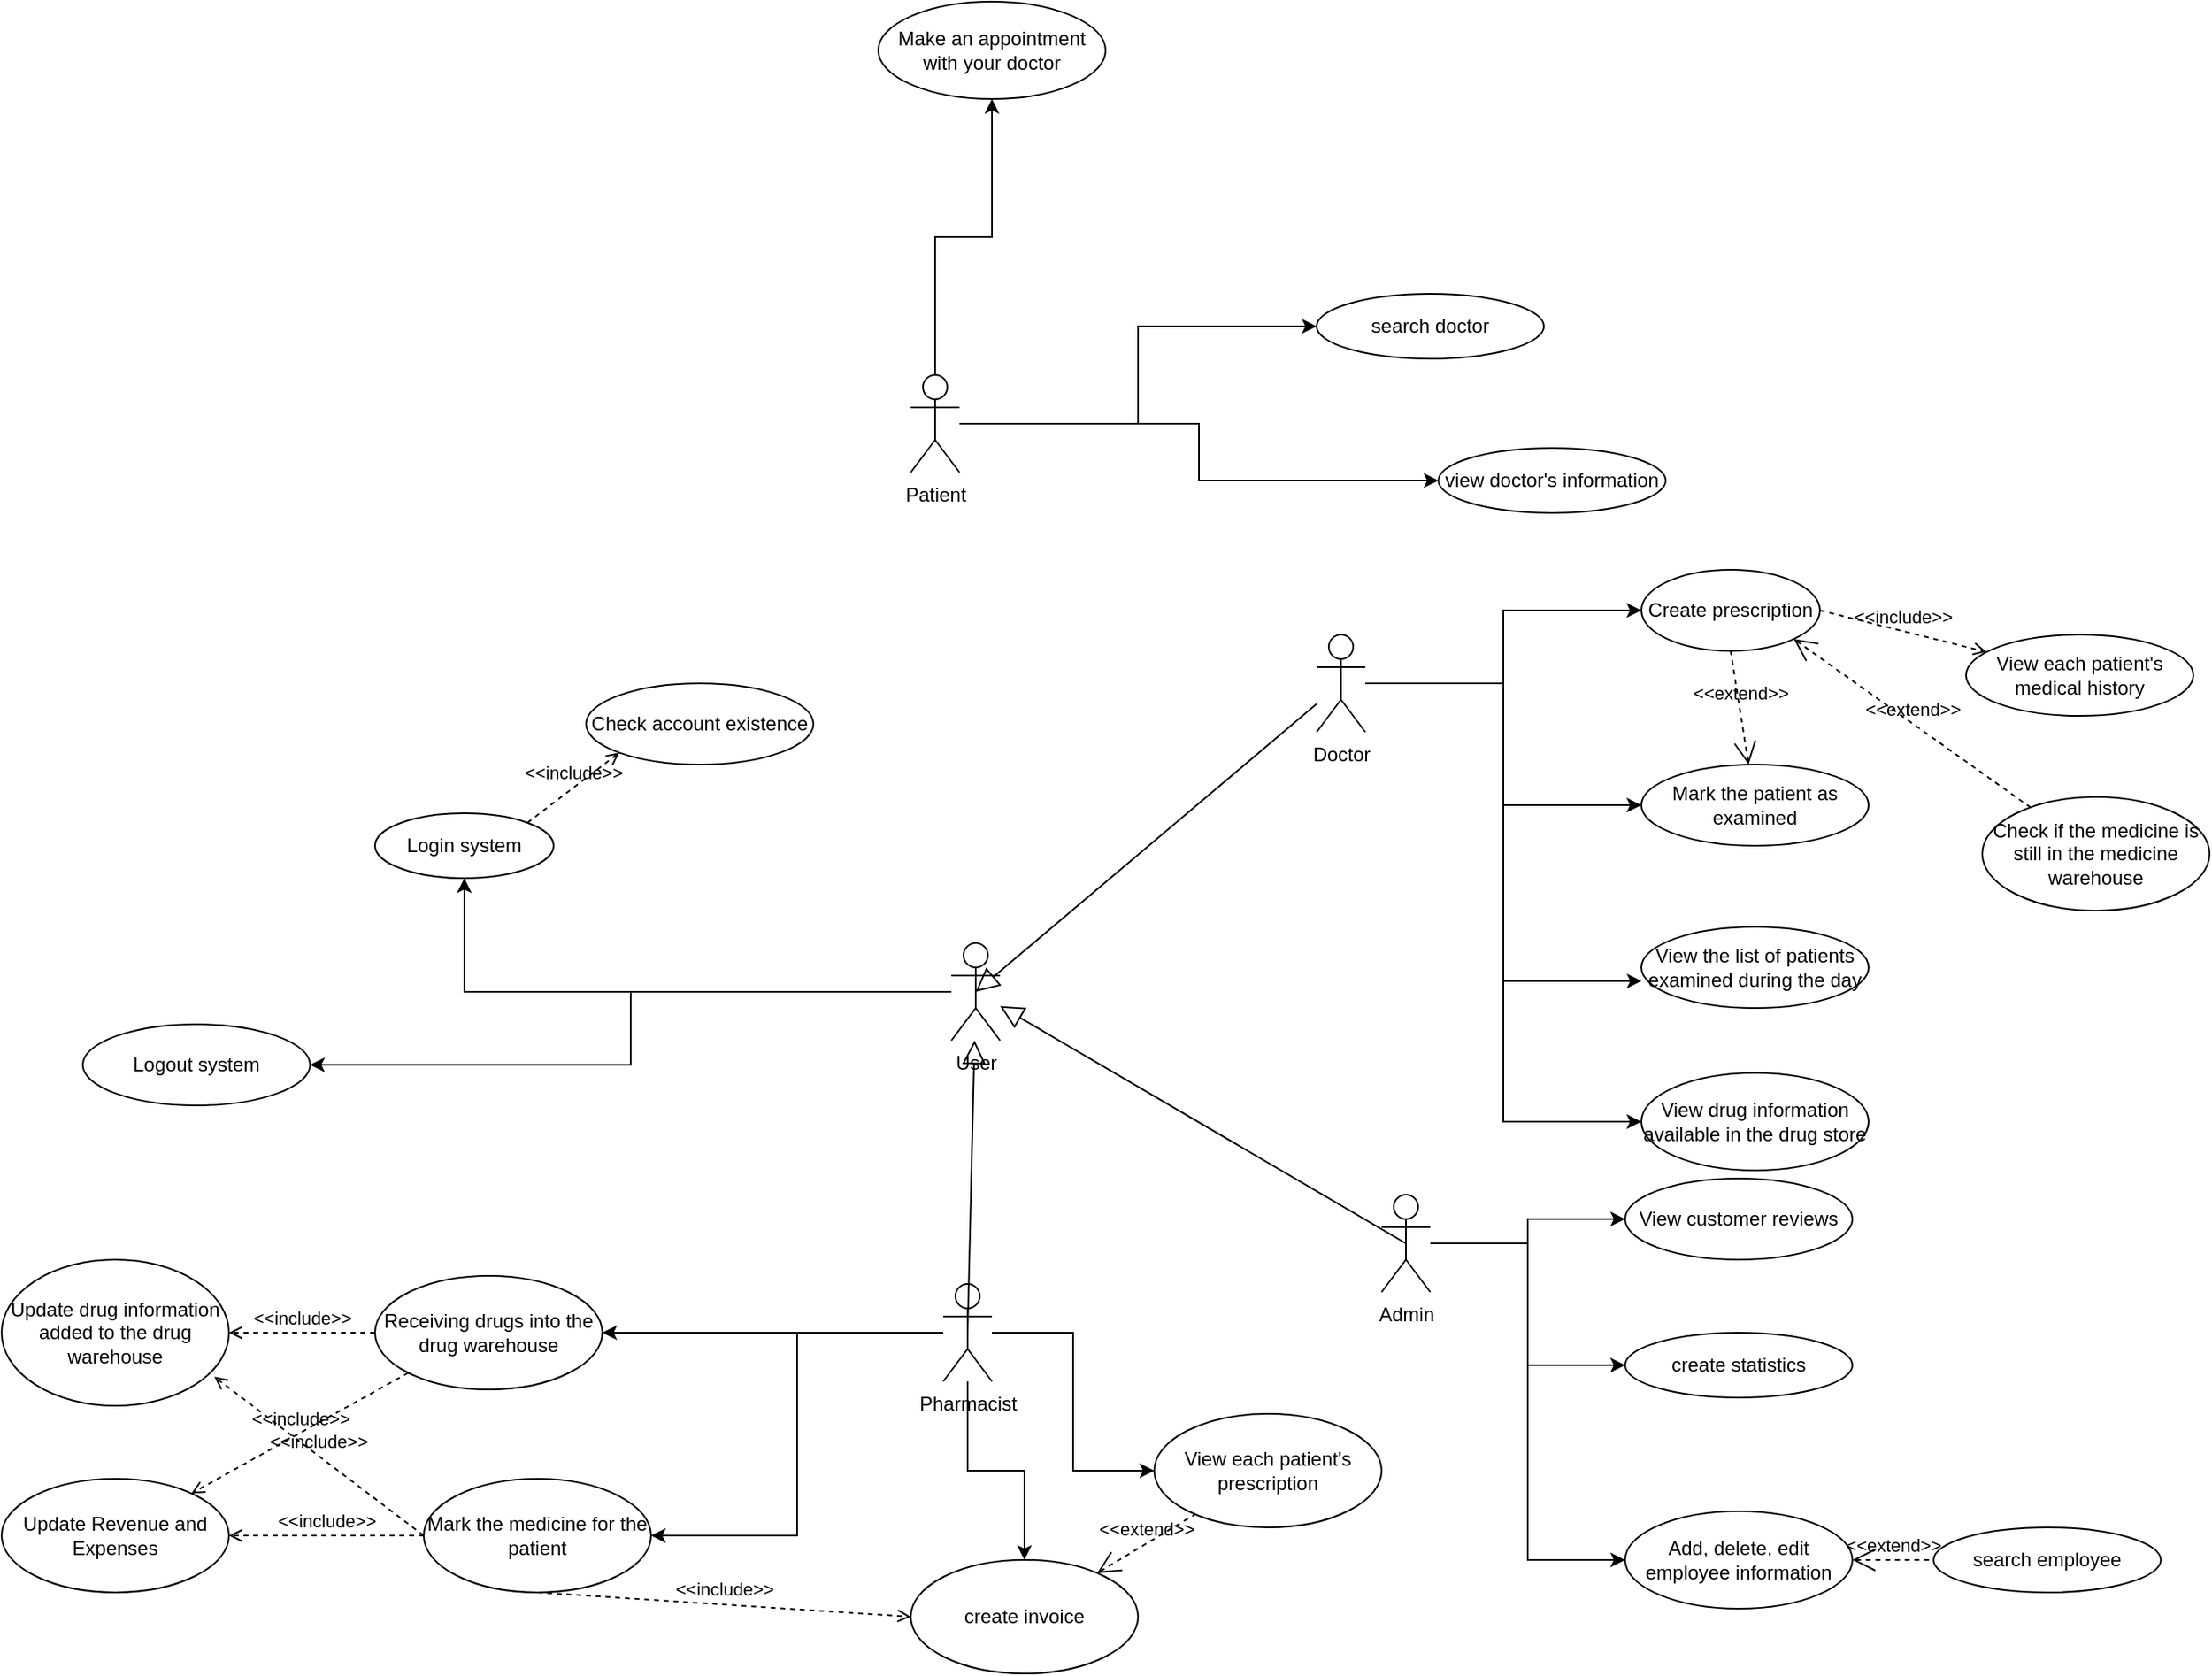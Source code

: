<mxfile version="22.1.0" type="device">
  <diagram name="Page-1" id="jWzO4863aF5EvBoZZOfk">
    <mxGraphModel dx="1934" dy="1728" grid="1" gridSize="10" guides="1" tooltips="1" connect="1" arrows="1" fold="1" page="1" pageScale="1" pageWidth="850" pageHeight="1100" math="0" shadow="0">
      <root>
        <mxCell id="0" />
        <mxCell id="1" parent="0" />
        <mxCell id="8j3Ye4iT-XWdY-mnnjZ5-61" style="edgeStyle=orthogonalEdgeStyle;rounded=0;orthogonalLoop=1;jettySize=auto;html=1;" edge="1" parent="1" source="8j3Ye4iT-XWdY-mnnjZ5-1" target="8j3Ye4iT-XWdY-mnnjZ5-28">
          <mxGeometry relative="1" as="geometry" />
        </mxCell>
        <mxCell id="8j3Ye4iT-XWdY-mnnjZ5-62" style="edgeStyle=orthogonalEdgeStyle;rounded=0;orthogonalLoop=1;jettySize=auto;html=1;entryX=0;entryY=0.5;entryDx=0;entryDy=0;" edge="1" parent="1" source="8j3Ye4iT-XWdY-mnnjZ5-1" target="8j3Ye4iT-XWdY-mnnjZ5-29">
          <mxGeometry relative="1" as="geometry" />
        </mxCell>
        <mxCell id="8j3Ye4iT-XWdY-mnnjZ5-63" style="edgeStyle=orthogonalEdgeStyle;rounded=0;orthogonalLoop=1;jettySize=auto;html=1;entryX=0;entryY=0.5;entryDx=0;entryDy=0;" edge="1" parent="1" source="8j3Ye4iT-XWdY-mnnjZ5-1" target="8j3Ye4iT-XWdY-mnnjZ5-19">
          <mxGeometry relative="1" as="geometry" />
        </mxCell>
        <mxCell id="8j3Ye4iT-XWdY-mnnjZ5-1" value="Patient" style="shape=umlActor;verticalLabelPosition=bottom;verticalAlign=top;html=1;outlineConnect=0;" vertex="1" parent="1">
          <mxGeometry x="30" y="-180" width="30" height="60" as="geometry" />
        </mxCell>
        <mxCell id="8j3Ye4iT-XWdY-mnnjZ5-64" style="edgeStyle=orthogonalEdgeStyle;rounded=0;orthogonalLoop=1;jettySize=auto;html=1;entryX=0;entryY=0.5;entryDx=0;entryDy=0;" edge="1" parent="1" source="8j3Ye4iT-XWdY-mnnjZ5-2" target="8j3Ye4iT-XWdY-mnnjZ5-7">
          <mxGeometry relative="1" as="geometry" />
        </mxCell>
        <mxCell id="8j3Ye4iT-XWdY-mnnjZ5-68" style="edgeStyle=orthogonalEdgeStyle;rounded=0;orthogonalLoop=1;jettySize=auto;html=1;entryX=0;entryY=0.5;entryDx=0;entryDy=0;" edge="1" parent="1" source="8j3Ye4iT-XWdY-mnnjZ5-2" target="8j3Ye4iT-XWdY-mnnjZ5-15">
          <mxGeometry relative="1" as="geometry" />
        </mxCell>
        <mxCell id="8j3Ye4iT-XWdY-mnnjZ5-2" value="Doctor" style="shape=umlActor;verticalLabelPosition=bottom;verticalAlign=top;html=1;outlineConnect=0;" vertex="1" parent="1">
          <mxGeometry x="280" y="-20" width="30" height="60" as="geometry" />
        </mxCell>
        <mxCell id="8j3Ye4iT-XWdY-mnnjZ5-74" style="edgeStyle=orthogonalEdgeStyle;rounded=0;orthogonalLoop=1;jettySize=auto;html=1;entryX=0;entryY=0.5;entryDx=0;entryDy=0;" edge="1" parent="1" source="8j3Ye4iT-XWdY-mnnjZ5-3" target="8j3Ye4iT-XWdY-mnnjZ5-25">
          <mxGeometry relative="1" as="geometry" />
        </mxCell>
        <mxCell id="8j3Ye4iT-XWdY-mnnjZ5-86" style="edgeStyle=orthogonalEdgeStyle;rounded=0;orthogonalLoop=1;jettySize=auto;html=1;entryX=0;entryY=0.5;entryDx=0;entryDy=0;" edge="1" parent="1" source="8j3Ye4iT-XWdY-mnnjZ5-3" target="8j3Ye4iT-XWdY-mnnjZ5-85">
          <mxGeometry relative="1" as="geometry" />
        </mxCell>
        <mxCell id="8j3Ye4iT-XWdY-mnnjZ5-3" value="Admin" style="shape=umlActor;verticalLabelPosition=bottom;verticalAlign=top;html=1;outlineConnect=0;" vertex="1" parent="1">
          <mxGeometry x="320" y="325" width="30" height="60" as="geometry" />
        </mxCell>
        <mxCell id="8j3Ye4iT-XWdY-mnnjZ5-50" style="edgeStyle=orthogonalEdgeStyle;rounded=0;orthogonalLoop=1;jettySize=auto;html=1;" edge="1" parent="1" source="8j3Ye4iT-XWdY-mnnjZ5-4" target="8j3Ye4iT-XWdY-mnnjZ5-36">
          <mxGeometry relative="1" as="geometry" />
        </mxCell>
        <mxCell id="8j3Ye4iT-XWdY-mnnjZ5-52" style="edgeStyle=orthogonalEdgeStyle;rounded=0;orthogonalLoop=1;jettySize=auto;html=1;entryX=1;entryY=0.5;entryDx=0;entryDy=0;" edge="1" parent="1" source="8j3Ye4iT-XWdY-mnnjZ5-4" target="8j3Ye4iT-XWdY-mnnjZ5-23">
          <mxGeometry relative="1" as="geometry" />
        </mxCell>
        <mxCell id="8j3Ye4iT-XWdY-mnnjZ5-71" style="edgeStyle=orthogonalEdgeStyle;rounded=0;orthogonalLoop=1;jettySize=auto;html=1;entryX=0;entryY=0.5;entryDx=0;entryDy=0;" edge="1" parent="1" source="8j3Ye4iT-XWdY-mnnjZ5-4" target="8j3Ye4iT-XWdY-mnnjZ5-22">
          <mxGeometry relative="1" as="geometry" />
        </mxCell>
        <mxCell id="8j3Ye4iT-XWdY-mnnjZ5-82" value="" style="edgeStyle=orthogonalEdgeStyle;rounded=0;orthogonalLoop=1;jettySize=auto;html=1;" edge="1" parent="1" source="8j3Ye4iT-XWdY-mnnjZ5-4" target="8j3Ye4iT-XWdY-mnnjZ5-80">
          <mxGeometry relative="1" as="geometry" />
        </mxCell>
        <mxCell id="8j3Ye4iT-XWdY-mnnjZ5-4" value="Pharmacist" style="shape=umlActor;verticalLabelPosition=bottom;verticalAlign=top;html=1;outlineConnect=0;" vertex="1" parent="1">
          <mxGeometry x="50" y="380" width="30" height="60" as="geometry" />
        </mxCell>
        <mxCell id="8j3Ye4iT-XWdY-mnnjZ5-6" value="Login system" style="ellipse;whiteSpace=wrap;html=1;" vertex="1" parent="1">
          <mxGeometry x="-300" y="90" width="110" height="40" as="geometry" />
        </mxCell>
        <mxCell id="8j3Ye4iT-XWdY-mnnjZ5-7" value="Create&amp;nbsp;prescription" style="ellipse;whiteSpace=wrap;html=1;" vertex="1" parent="1">
          <mxGeometry x="480" y="-60" width="110" height="50" as="geometry" />
        </mxCell>
        <mxCell id="8j3Ye4iT-XWdY-mnnjZ5-8" value="View the list of patients examined during the day" style="ellipse;whiteSpace=wrap;html=1;" vertex="1" parent="1">
          <mxGeometry x="480" y="160" width="140" height="50" as="geometry" />
        </mxCell>
        <mxCell id="8j3Ye4iT-XWdY-mnnjZ5-9" value="View each patient&#39;s medical history" style="ellipse;whiteSpace=wrap;html=1;" vertex="1" parent="1">
          <mxGeometry x="680" y="-20" width="140" height="50" as="geometry" />
        </mxCell>
        <mxCell id="8j3Ye4iT-XWdY-mnnjZ5-10" value="Logout system" style="ellipse;whiteSpace=wrap;html=1;" vertex="1" parent="1">
          <mxGeometry x="-480" y="220" width="140" height="50" as="geometry" />
        </mxCell>
        <mxCell id="8j3Ye4iT-XWdY-mnnjZ5-46" style="edgeStyle=orthogonalEdgeStyle;rounded=0;orthogonalLoop=1;jettySize=auto;html=1;" edge="1" parent="1" source="8j3Ye4iT-XWdY-mnnjZ5-11" target="8j3Ye4iT-XWdY-mnnjZ5-10">
          <mxGeometry relative="1" as="geometry" />
        </mxCell>
        <mxCell id="8j3Ye4iT-XWdY-mnnjZ5-47" style="edgeStyle=orthogonalEdgeStyle;rounded=0;orthogonalLoop=1;jettySize=auto;html=1;" edge="1" parent="1" source="8j3Ye4iT-XWdY-mnnjZ5-11" target="8j3Ye4iT-XWdY-mnnjZ5-6">
          <mxGeometry relative="1" as="geometry" />
        </mxCell>
        <mxCell id="8j3Ye4iT-XWdY-mnnjZ5-11" value="User" style="shape=umlActor;verticalLabelPosition=bottom;verticalAlign=top;html=1;" vertex="1" parent="1">
          <mxGeometry x="55" y="170" width="30" height="60" as="geometry" />
        </mxCell>
        <mxCell id="8j3Ye4iT-XWdY-mnnjZ5-14" value="View drug information available in the drug store" style="ellipse;whiteSpace=wrap;html=1;" vertex="1" parent="1">
          <mxGeometry x="480" y="250" width="140" height="60" as="geometry" />
        </mxCell>
        <mxCell id="8j3Ye4iT-XWdY-mnnjZ5-15" value="Mark the patient as examined" style="ellipse;whiteSpace=wrap;html=1;" vertex="1" parent="1">
          <mxGeometry x="480" y="60" width="140" height="50" as="geometry" />
        </mxCell>
        <mxCell id="8j3Ye4iT-XWdY-mnnjZ5-19" value="search doctor" style="ellipse;whiteSpace=wrap;html=1;" vertex="1" parent="1">
          <mxGeometry x="280" y="-230" width="140" height="40" as="geometry" />
        </mxCell>
        <mxCell id="8j3Ye4iT-XWdY-mnnjZ5-20" value="search employee" style="ellipse;whiteSpace=wrap;html=1;" vertex="1" parent="1">
          <mxGeometry x="660" y="530" width="140" height="40" as="geometry" />
        </mxCell>
        <mxCell id="8j3Ye4iT-XWdY-mnnjZ5-22" value="View each patient&#39;s prescription" style="ellipse;whiteSpace=wrap;html=1;" vertex="1" parent="1">
          <mxGeometry x="180" y="460" width="140" height="70" as="geometry" />
        </mxCell>
        <mxCell id="8j3Ye4iT-XWdY-mnnjZ5-23" value="Mark the medicine for the patient" style="ellipse;whiteSpace=wrap;html=1;" vertex="1" parent="1">
          <mxGeometry x="-270" y="500" width="140" height="70" as="geometry" />
        </mxCell>
        <mxCell id="8j3Ye4iT-XWdY-mnnjZ5-24" value="Update drug information added to the drug warehouse" style="ellipse;whiteSpace=wrap;html=1;" vertex="1" parent="1">
          <mxGeometry x="-530" y="365" width="140" height="90" as="geometry" />
        </mxCell>
        <mxCell id="8j3Ye4iT-XWdY-mnnjZ5-25" value="Add, delete, edit employee information" style="ellipse;whiteSpace=wrap;html=1;" vertex="1" parent="1">
          <mxGeometry x="470" y="520" width="140" height="60" as="geometry" />
        </mxCell>
        <mxCell id="8j3Ye4iT-XWdY-mnnjZ5-26" value="View customer reviews" style="ellipse;whiteSpace=wrap;html=1;" vertex="1" parent="1">
          <mxGeometry x="470" y="315" width="140" height="50" as="geometry" />
        </mxCell>
        <mxCell id="8j3Ye4iT-XWdY-mnnjZ5-28" value="Make an appointment with your doctor" style="ellipse;whiteSpace=wrap;html=1;" vertex="1" parent="1">
          <mxGeometry x="10" y="-410" width="140" height="60" as="geometry" />
        </mxCell>
        <mxCell id="8j3Ye4iT-XWdY-mnnjZ5-29" value="view doctor&#39;s information" style="ellipse;whiteSpace=wrap;html=1;" vertex="1" parent="1">
          <mxGeometry x="355" y="-135" width="140" height="40" as="geometry" />
        </mxCell>
        <mxCell id="8j3Ye4iT-XWdY-mnnjZ5-36" value="Receiving drugs into the drug warehouse" style="ellipse;whiteSpace=wrap;html=1;" vertex="1" parent="1">
          <mxGeometry x="-300" y="375" width="140" height="70" as="geometry" />
        </mxCell>
        <mxCell id="8j3Ye4iT-XWdY-mnnjZ5-39" value="Check if the medicine is still in the medicine warehouse" style="ellipse;whiteSpace=wrap;html=1;" vertex="1" parent="1">
          <mxGeometry x="690" y="80" width="140" height="70" as="geometry" />
        </mxCell>
        <mxCell id="8j3Ye4iT-XWdY-mnnjZ5-40" value="" style="edgeStyle=none;html=1;endArrow=block;endFill=0;endSize=12;verticalAlign=bottom;rounded=0;exitX=0.5;exitY=0.5;exitDx=0;exitDy=0;exitPerimeter=0;" edge="1" parent="1" source="8j3Ye4iT-XWdY-mnnjZ5-4" target="8j3Ye4iT-XWdY-mnnjZ5-11">
          <mxGeometry width="160" relative="1" as="geometry">
            <mxPoint x="400" y="450" as="sourcePoint" />
            <mxPoint x="560" y="450" as="targetPoint" />
          </mxGeometry>
        </mxCell>
        <mxCell id="8j3Ye4iT-XWdY-mnnjZ5-41" value="" style="edgeStyle=none;html=1;endArrow=block;endFill=0;endSize=12;verticalAlign=bottom;rounded=0;exitX=0.5;exitY=0.5;exitDx=0;exitDy=0;exitPerimeter=0;" edge="1" parent="1" source="8j3Ye4iT-XWdY-mnnjZ5-3" target="8j3Ye4iT-XWdY-mnnjZ5-11">
          <mxGeometry width="160" relative="1" as="geometry">
            <mxPoint x="400" y="260" as="sourcePoint" />
            <mxPoint x="560" y="260" as="targetPoint" />
          </mxGeometry>
        </mxCell>
        <mxCell id="8j3Ye4iT-XWdY-mnnjZ5-42" value="" style="edgeStyle=none;html=1;endArrow=block;endFill=0;endSize=12;verticalAlign=bottom;rounded=0;entryX=0.5;entryY=0.5;entryDx=0;entryDy=0;entryPerimeter=0;" edge="1" parent="1" source="8j3Ye4iT-XWdY-mnnjZ5-2" target="8j3Ye4iT-XWdY-mnnjZ5-11">
          <mxGeometry width="160" relative="1" as="geometry">
            <mxPoint x="400" y="260" as="sourcePoint" />
            <mxPoint x="560" y="260" as="targetPoint" />
          </mxGeometry>
        </mxCell>
        <mxCell id="8j3Ye4iT-XWdY-mnnjZ5-54" value="Check account existence" style="ellipse;whiteSpace=wrap;html=1;" vertex="1" parent="1">
          <mxGeometry x="-170" y="10" width="140" height="50" as="geometry" />
        </mxCell>
        <mxCell id="8j3Ye4iT-XWdY-mnnjZ5-56" value="&amp;lt;&amp;lt;include&amp;gt;&amp;gt;" style="edgeStyle=none;html=1;endArrow=open;verticalAlign=bottom;dashed=1;labelBackgroundColor=none;rounded=0;entryX=1;entryY=0.5;entryDx=0;entryDy=0;exitX=0;exitY=0.5;exitDx=0;exitDy=0;" edge="1" parent="1" source="8j3Ye4iT-XWdY-mnnjZ5-36" target="8j3Ye4iT-XWdY-mnnjZ5-24">
          <mxGeometry width="160" relative="1" as="geometry">
            <mxPoint x="-90" y="510" as="sourcePoint" />
            <mxPoint x="70" y="510" as="targetPoint" />
          </mxGeometry>
        </mxCell>
        <mxCell id="8j3Ye4iT-XWdY-mnnjZ5-57" value="&amp;lt;&amp;lt;include&amp;gt;&amp;gt;" style="edgeStyle=none;html=1;endArrow=open;verticalAlign=bottom;dashed=1;labelBackgroundColor=none;rounded=0;exitX=0;exitY=0.5;exitDx=0;exitDy=0;entryX=0.936;entryY=0.802;entryDx=0;entryDy=0;entryPerimeter=0;" edge="1" parent="1" source="8j3Ye4iT-XWdY-mnnjZ5-23" target="8j3Ye4iT-XWdY-mnnjZ5-24">
          <mxGeometry width="160" relative="1" as="geometry">
            <mxPoint x="-90" y="510" as="sourcePoint" />
            <mxPoint x="70" y="510" as="targetPoint" />
          </mxGeometry>
        </mxCell>
        <mxCell id="8j3Ye4iT-XWdY-mnnjZ5-58" value="&amp;lt;&amp;lt;include&amp;gt;&amp;gt;" style="edgeStyle=none;html=1;endArrow=open;verticalAlign=bottom;dashed=1;labelBackgroundColor=none;rounded=0;exitX=1;exitY=0;exitDx=0;exitDy=0;entryX=0;entryY=1;entryDx=0;entryDy=0;" edge="1" parent="1" source="8j3Ye4iT-XWdY-mnnjZ5-6" target="8j3Ye4iT-XWdY-mnnjZ5-54">
          <mxGeometry width="160" relative="1" as="geometry">
            <mxPoint x="-90" y="210" as="sourcePoint" />
            <mxPoint x="70" y="210" as="targetPoint" />
          </mxGeometry>
        </mxCell>
        <mxCell id="8j3Ye4iT-XWdY-mnnjZ5-66" value="&amp;lt;&amp;lt;include&amp;gt;&amp;gt;" style="edgeStyle=none;html=1;endArrow=open;verticalAlign=bottom;dashed=1;labelBackgroundColor=none;rounded=0;exitX=1;exitY=0.5;exitDx=0;exitDy=0;" edge="1" parent="1" source="8j3Ye4iT-XWdY-mnnjZ5-7" target="8j3Ye4iT-XWdY-mnnjZ5-9">
          <mxGeometry width="160" relative="1" as="geometry">
            <mxPoint x="440" y="50" as="sourcePoint" />
            <mxPoint x="600" y="50" as="targetPoint" />
          </mxGeometry>
        </mxCell>
        <mxCell id="8j3Ye4iT-XWdY-mnnjZ5-67" style="edgeStyle=orthogonalEdgeStyle;rounded=0;orthogonalLoop=1;jettySize=auto;html=1;entryX=0;entryY=0.5;entryDx=0;entryDy=0;" edge="1" parent="1" source="8j3Ye4iT-XWdY-mnnjZ5-2" target="8j3Ye4iT-XWdY-mnnjZ5-14">
          <mxGeometry relative="1" as="geometry" />
        </mxCell>
        <mxCell id="8j3Ye4iT-XWdY-mnnjZ5-69" value="&amp;lt;&amp;lt;extend&amp;gt;&amp;gt;" style="edgeStyle=none;html=1;startArrow=open;endArrow=none;startSize=12;verticalAlign=bottom;dashed=1;labelBackgroundColor=none;rounded=0;entryX=0.5;entryY=1;entryDx=0;entryDy=0;" edge="1" parent="1" source="8j3Ye4iT-XWdY-mnnjZ5-15" target="8j3Ye4iT-XWdY-mnnjZ5-7">
          <mxGeometry width="160" relative="1" as="geometry">
            <mxPoint x="440" y="150" as="sourcePoint" />
            <mxPoint x="600" y="150" as="targetPoint" />
          </mxGeometry>
        </mxCell>
        <mxCell id="8j3Ye4iT-XWdY-mnnjZ5-70" value="&amp;lt;&amp;lt;extend&amp;gt;&amp;gt;" style="edgeStyle=none;html=1;startArrow=open;endArrow=none;startSize=12;verticalAlign=bottom;dashed=1;labelBackgroundColor=none;rounded=0;exitX=1;exitY=1;exitDx=0;exitDy=0;" edge="1" parent="1" source="8j3Ye4iT-XWdY-mnnjZ5-7" target="8j3Ye4iT-XWdY-mnnjZ5-39">
          <mxGeometry width="160" relative="1" as="geometry">
            <mxPoint x="440" y="50" as="sourcePoint" />
            <mxPoint x="600" y="50" as="targetPoint" />
          </mxGeometry>
        </mxCell>
        <mxCell id="8j3Ye4iT-XWdY-mnnjZ5-72" style="edgeStyle=orthogonalEdgeStyle;rounded=0;orthogonalLoop=1;jettySize=auto;html=1;entryX=0;entryY=0.5;entryDx=0;entryDy=0;" edge="1" parent="1" source="8j3Ye4iT-XWdY-mnnjZ5-3" target="8j3Ye4iT-XWdY-mnnjZ5-26">
          <mxGeometry relative="1" as="geometry" />
        </mxCell>
        <mxCell id="8j3Ye4iT-XWdY-mnnjZ5-73" style="edgeStyle=orthogonalEdgeStyle;rounded=0;orthogonalLoop=1;jettySize=auto;html=1;entryX=0.001;entryY=0.667;entryDx=0;entryDy=0;entryPerimeter=0;" edge="1" parent="1" source="8j3Ye4iT-XWdY-mnnjZ5-2" target="8j3Ye4iT-XWdY-mnnjZ5-8">
          <mxGeometry relative="1" as="geometry" />
        </mxCell>
        <mxCell id="8j3Ye4iT-XWdY-mnnjZ5-75" value="&amp;lt;&amp;lt;extend&amp;gt;&amp;gt;" style="edgeStyle=none;html=1;startArrow=open;endArrow=none;startSize=12;verticalAlign=bottom;dashed=1;labelBackgroundColor=none;rounded=0;exitX=1;exitY=0.5;exitDx=0;exitDy=0;entryX=0;entryY=0.5;entryDx=0;entryDy=0;" edge="1" parent="1" source="8j3Ye4iT-XWdY-mnnjZ5-25" target="8j3Ye4iT-XWdY-mnnjZ5-20">
          <mxGeometry width="160" relative="1" as="geometry">
            <mxPoint x="650" y="520" as="sourcePoint" />
            <mxPoint x="810" y="520" as="targetPoint" />
          </mxGeometry>
        </mxCell>
        <mxCell id="8j3Ye4iT-XWdY-mnnjZ5-77" value="Update Revenue and Expenses" style="ellipse;whiteSpace=wrap;html=1;" vertex="1" parent="1">
          <mxGeometry x="-530" y="500" width="140" height="70" as="geometry" />
        </mxCell>
        <mxCell id="8j3Ye4iT-XWdY-mnnjZ5-78" value="&amp;lt;&amp;lt;include&amp;gt;&amp;gt;" style="edgeStyle=none;html=1;endArrow=open;verticalAlign=bottom;dashed=1;labelBackgroundColor=none;rounded=0;entryX=1;entryY=0.5;entryDx=0;entryDy=0;exitX=0;exitY=0.5;exitDx=0;exitDy=0;" edge="1" parent="1" source="8j3Ye4iT-XWdY-mnnjZ5-23" target="8j3Ye4iT-XWdY-mnnjZ5-77">
          <mxGeometry width="160" relative="1" as="geometry">
            <mxPoint x="-190" y="600" as="sourcePoint" />
            <mxPoint x="-30" y="600" as="targetPoint" />
          </mxGeometry>
        </mxCell>
        <mxCell id="8j3Ye4iT-XWdY-mnnjZ5-79" value="&amp;lt;&amp;lt;include&amp;gt;&amp;gt;" style="edgeStyle=none;html=1;endArrow=open;verticalAlign=bottom;dashed=1;labelBackgroundColor=none;rounded=0;exitX=0;exitY=1;exitDx=0;exitDy=0;" edge="1" parent="1" source="8j3Ye4iT-XWdY-mnnjZ5-36" target="8j3Ye4iT-XWdY-mnnjZ5-77">
          <mxGeometry width="160" relative="1" as="geometry">
            <mxPoint x="-380" y="520" as="sourcePoint" />
            <mxPoint x="-220" y="520" as="targetPoint" />
          </mxGeometry>
        </mxCell>
        <mxCell id="8j3Ye4iT-XWdY-mnnjZ5-80" value="create invoice" style="ellipse;whiteSpace=wrap;html=1;" vertex="1" parent="1">
          <mxGeometry x="30" y="550" width="140" height="70" as="geometry" />
        </mxCell>
        <mxCell id="8j3Ye4iT-XWdY-mnnjZ5-81" value="&amp;lt;&amp;lt;extend&amp;gt;&amp;gt;" style="edgeStyle=none;html=1;startArrow=open;endArrow=none;startSize=12;verticalAlign=bottom;dashed=1;labelBackgroundColor=none;rounded=0;" edge="1" parent="1" source="8j3Ye4iT-XWdY-mnnjZ5-80" target="8j3Ye4iT-XWdY-mnnjZ5-22">
          <mxGeometry width="160" relative="1" as="geometry">
            <mxPoint x="-70" y="490" as="sourcePoint" />
            <mxPoint x="90" y="490" as="targetPoint" />
          </mxGeometry>
        </mxCell>
        <mxCell id="8j3Ye4iT-XWdY-mnnjZ5-83" value="&amp;lt;&amp;lt;include&amp;gt;&amp;gt;" style="edgeStyle=none;html=1;endArrow=open;verticalAlign=bottom;dashed=1;labelBackgroundColor=none;rounded=0;exitX=0.5;exitY=1;exitDx=0;exitDy=0;entryX=0;entryY=0.5;entryDx=0;entryDy=0;" edge="1" parent="1" source="8j3Ye4iT-XWdY-mnnjZ5-23" target="8j3Ye4iT-XWdY-mnnjZ5-80">
          <mxGeometry width="160" relative="1" as="geometry">
            <mxPoint x="-190" y="610" as="sourcePoint" />
            <mxPoint x="-30" y="610" as="targetPoint" />
          </mxGeometry>
        </mxCell>
        <mxCell id="8j3Ye4iT-XWdY-mnnjZ5-85" value="create statistics" style="ellipse;whiteSpace=wrap;html=1;" vertex="1" parent="1">
          <mxGeometry x="470" y="410" width="140" height="40" as="geometry" />
        </mxCell>
      </root>
    </mxGraphModel>
  </diagram>
</mxfile>
